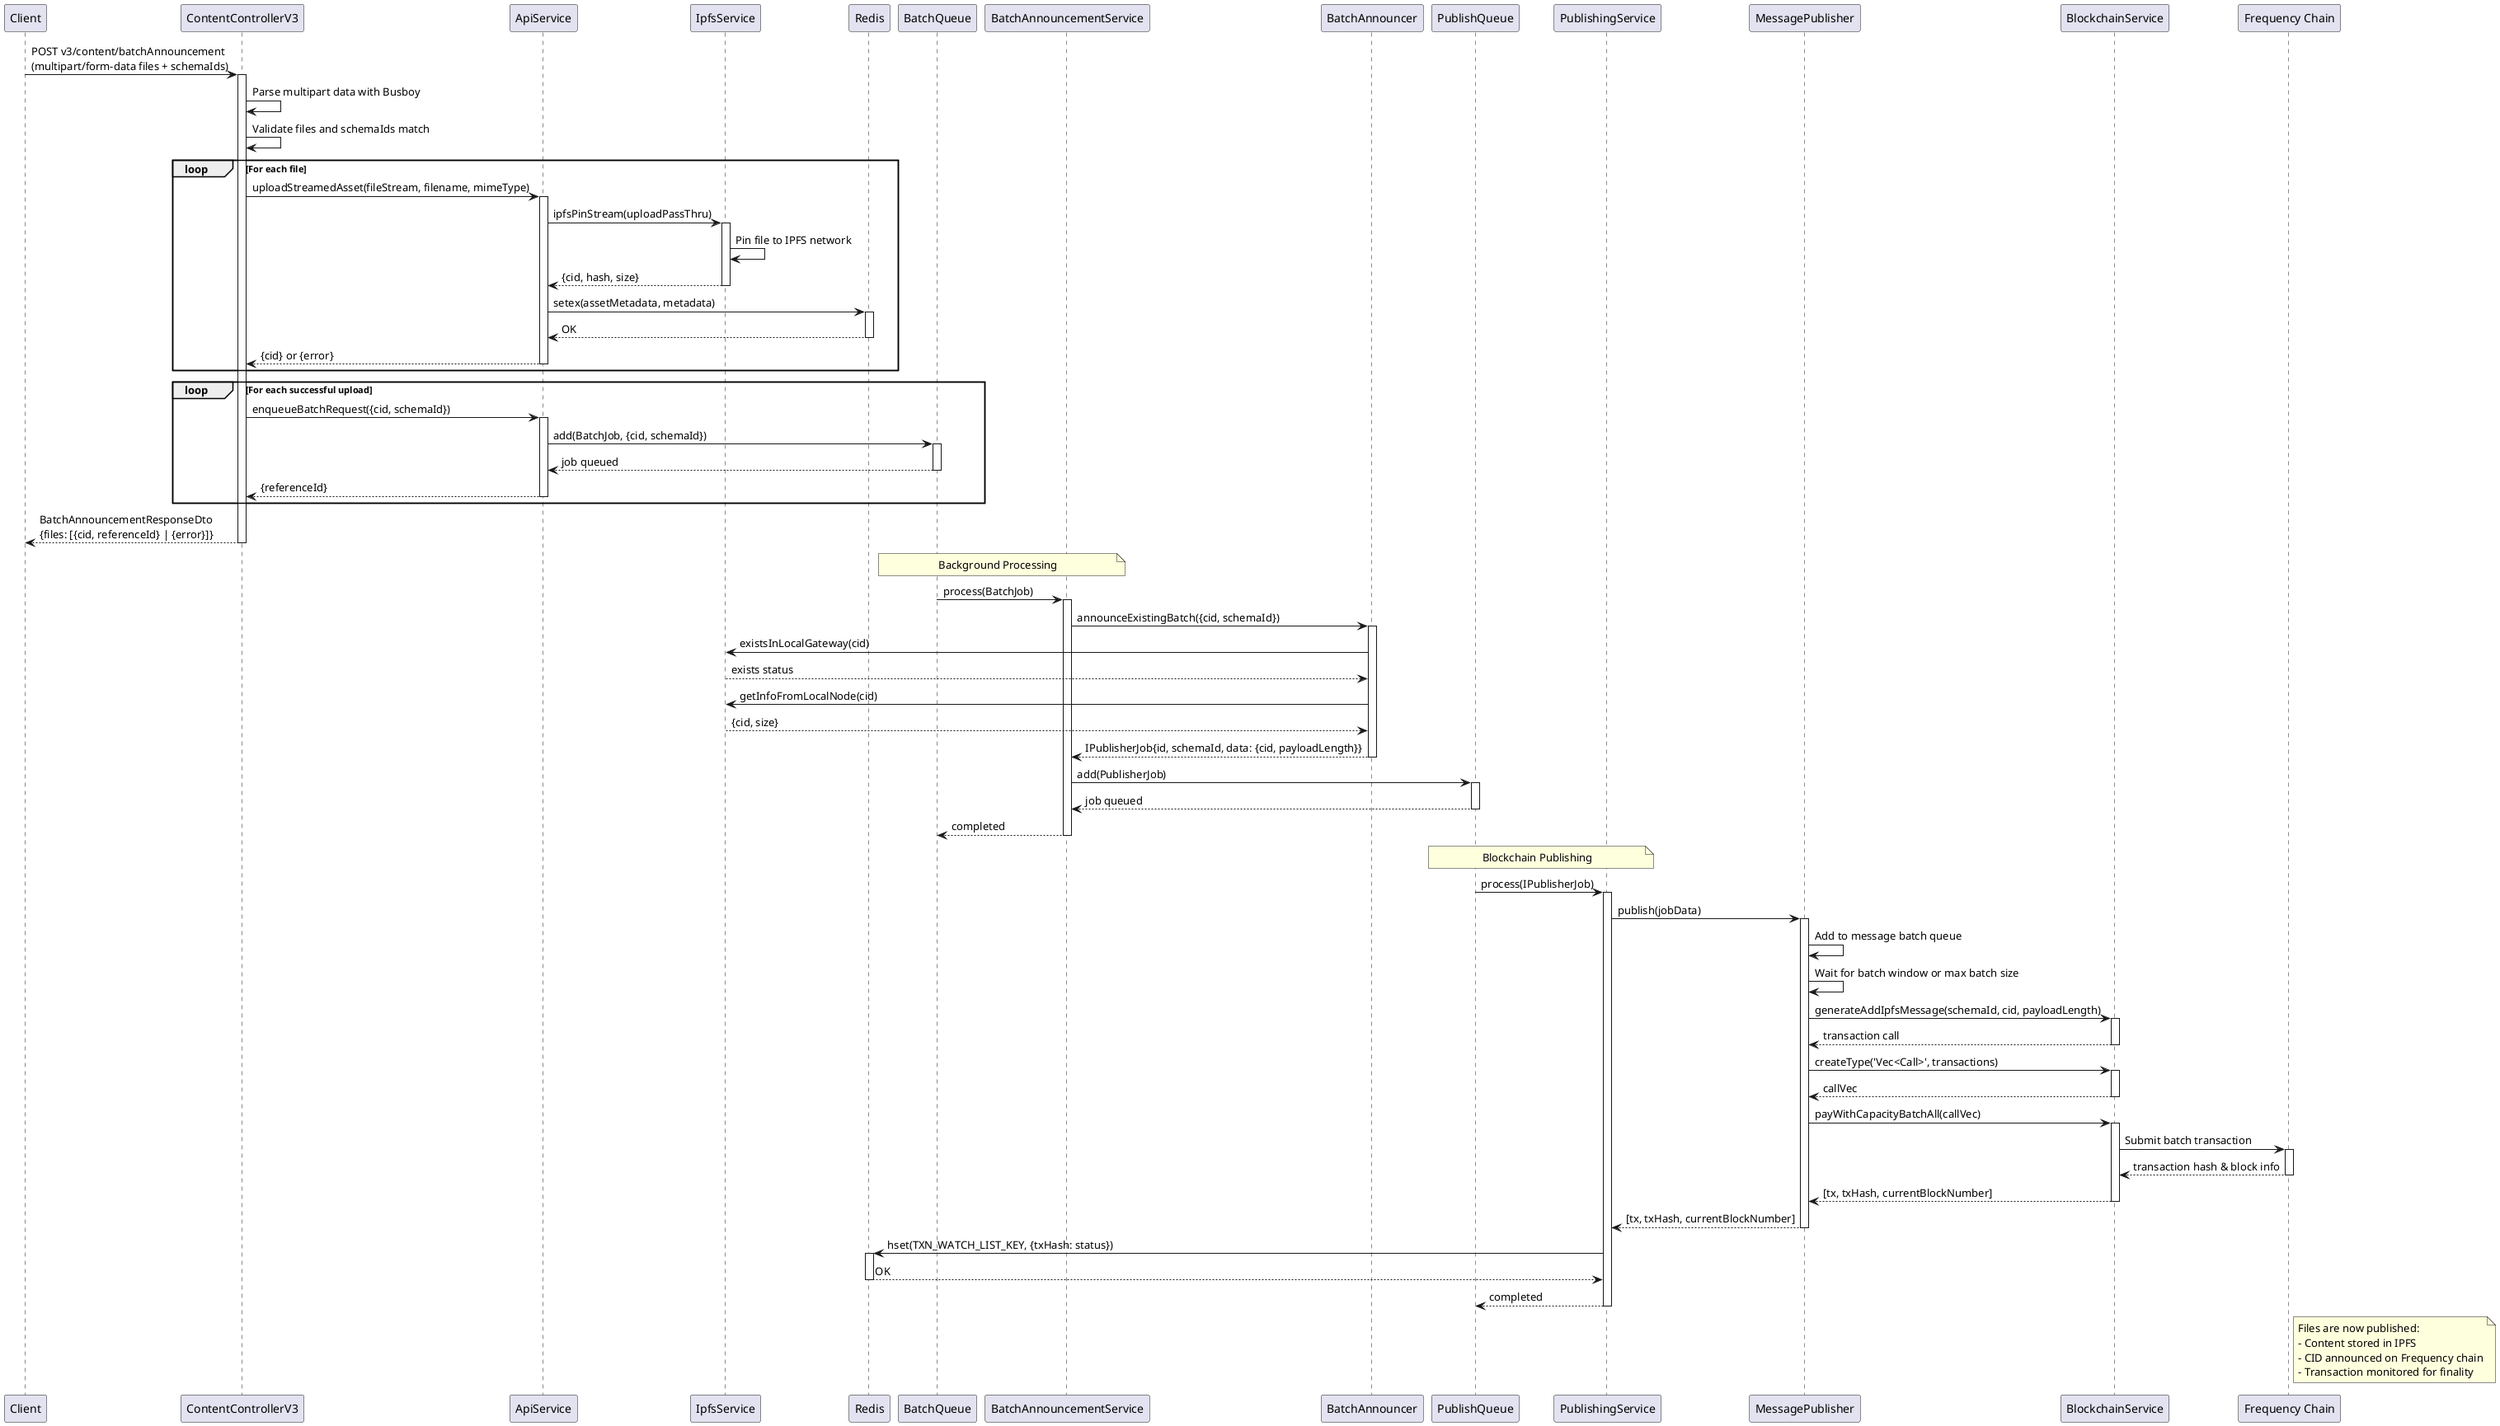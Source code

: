   @startuml Batch File Publishing Flow

  participant Client
  participant "ContentControllerV3" as Controller
  participant "ApiService" as API
  participant "IpfsService" as IPFS
  participant "Redis" as Cache
  participant "BatchQueue" as BQueue
  participant "BatchAnnouncementService" as BatchSvc
  participant "BatchAnnouncer" as Announcer
  participant "PublishQueue" as PQueue
  participant "PublishingService" as PublishSvc
  participant "MessagePublisher" as MsgPub
  participant "BlockchainService" as Blockchain
  participant "Frequency Chain" as Chain

  Client -> Controller: POST v3/content/batchAnnouncement\n(multipart/form-data files + schemaIds)

  activate Controller
  Controller -> Controller: Parse multipart data with Busboy
  Controller -> Controller: Validate files and schemaIds match

  loop For each file
      Controller -> API: uploadStreamedAsset(fileStream, filename, mimeType)
      activate API

      API -> IPFS: ipfsPinStream(uploadPassThru)
      activate IPFS
      IPFS -> IPFS: Pin file to IPFS network
      IPFS --> API: {cid, hash, size}
      deactivate IPFS

      API -> Cache: setex(assetMetadata, metadata)
      activate Cache
      Cache --> API: OK
      deactivate Cache

      API --> Controller: {cid} or {error}
      deactivate API
  end

  loop For each successful upload
      Controller -> API: enqueueBatchRequest({cid, schemaId})
      activate API

      API -> BQueue: add(BatchJob, {cid, schemaId})
      activate BQueue
      BQueue --> API: job queued
      deactivate BQueue

      API --> Controller: {referenceId}
      deactivate API
  end

  Controller --> Client: BatchAnnouncementResponseDto\n{files: [{cid, referenceId} | {error}]}
  deactivate Controller

  note over BQueue, BatchSvc: Background Processing

  BQueue -> BatchSvc: process(BatchJob)
  activate BatchSvc

  BatchSvc -> Announcer: announceExistingBatch({cid, schemaId})
  activate Announcer

  Announcer -> IPFS: existsInLocalGateway(cid)
  IPFS --> Announcer: exists status

  Announcer -> IPFS: getInfoFromLocalNode(cid)
  IPFS --> Announcer: {cid, size}

  Announcer --> BatchSvc: IPublisherJob{id, schemaId, data: {cid, payloadLength}}
  deactivate Announcer

  BatchSvc -> PQueue: add(PublisherJob)
  activate PQueue
  PQueue --> BatchSvc: job queued
  deactivate PQueue

  BatchSvc --> BQueue: completed
  deactivate BatchSvc

  note over PQueue, PublishSvc: Blockchain Publishing

  PQueue -> PublishSvc: process(IPublisherJob)
  activate PublishSvc

  PublishSvc -> MsgPub: publish(jobData)
  activate MsgPub

  MsgPub -> MsgPub: Add to message batch queue
  MsgPub -> MsgPub: Wait for batch window or max batch size

  MsgPub -> Blockchain: generateAddIpfsMessage(schemaId, cid, payloadLength)
  activate Blockchain
  Blockchain --> MsgPub: transaction call
  deactivate Blockchain

  MsgPub -> Blockchain: createType('Vec<Call>', transactions)
  activate Blockchain
  Blockchain --> MsgPub: callVec
  deactivate Blockchain

  MsgPub -> Blockchain: payWithCapacityBatchAll(callVec)
  activate Blockchain
  Blockchain -> Chain: Submit batch transaction
  activate Chain
  Chain --> Blockchain: transaction hash & block info
  deactivate Chain
  Blockchain --> MsgPub: [tx, txHash, currentBlockNumber]
  deactivate Blockchain

  MsgPub --> PublishSvc: [tx, txHash, currentBlockNumber]
  deactivate MsgPub

  PublishSvc -> Cache: hset(TXN_WATCH_LIST_KEY, {txHash: status})
  activate Cache
  Cache --> PublishSvc: OK
  deactivate Cache

  PublishSvc --> PQueue: completed
  deactivate PublishSvc

  note right of Chain: Files are now published:\n- Content stored in IPFS\n- CID announced on Frequency chain\n- Transaction monitored for finality

  @enduml